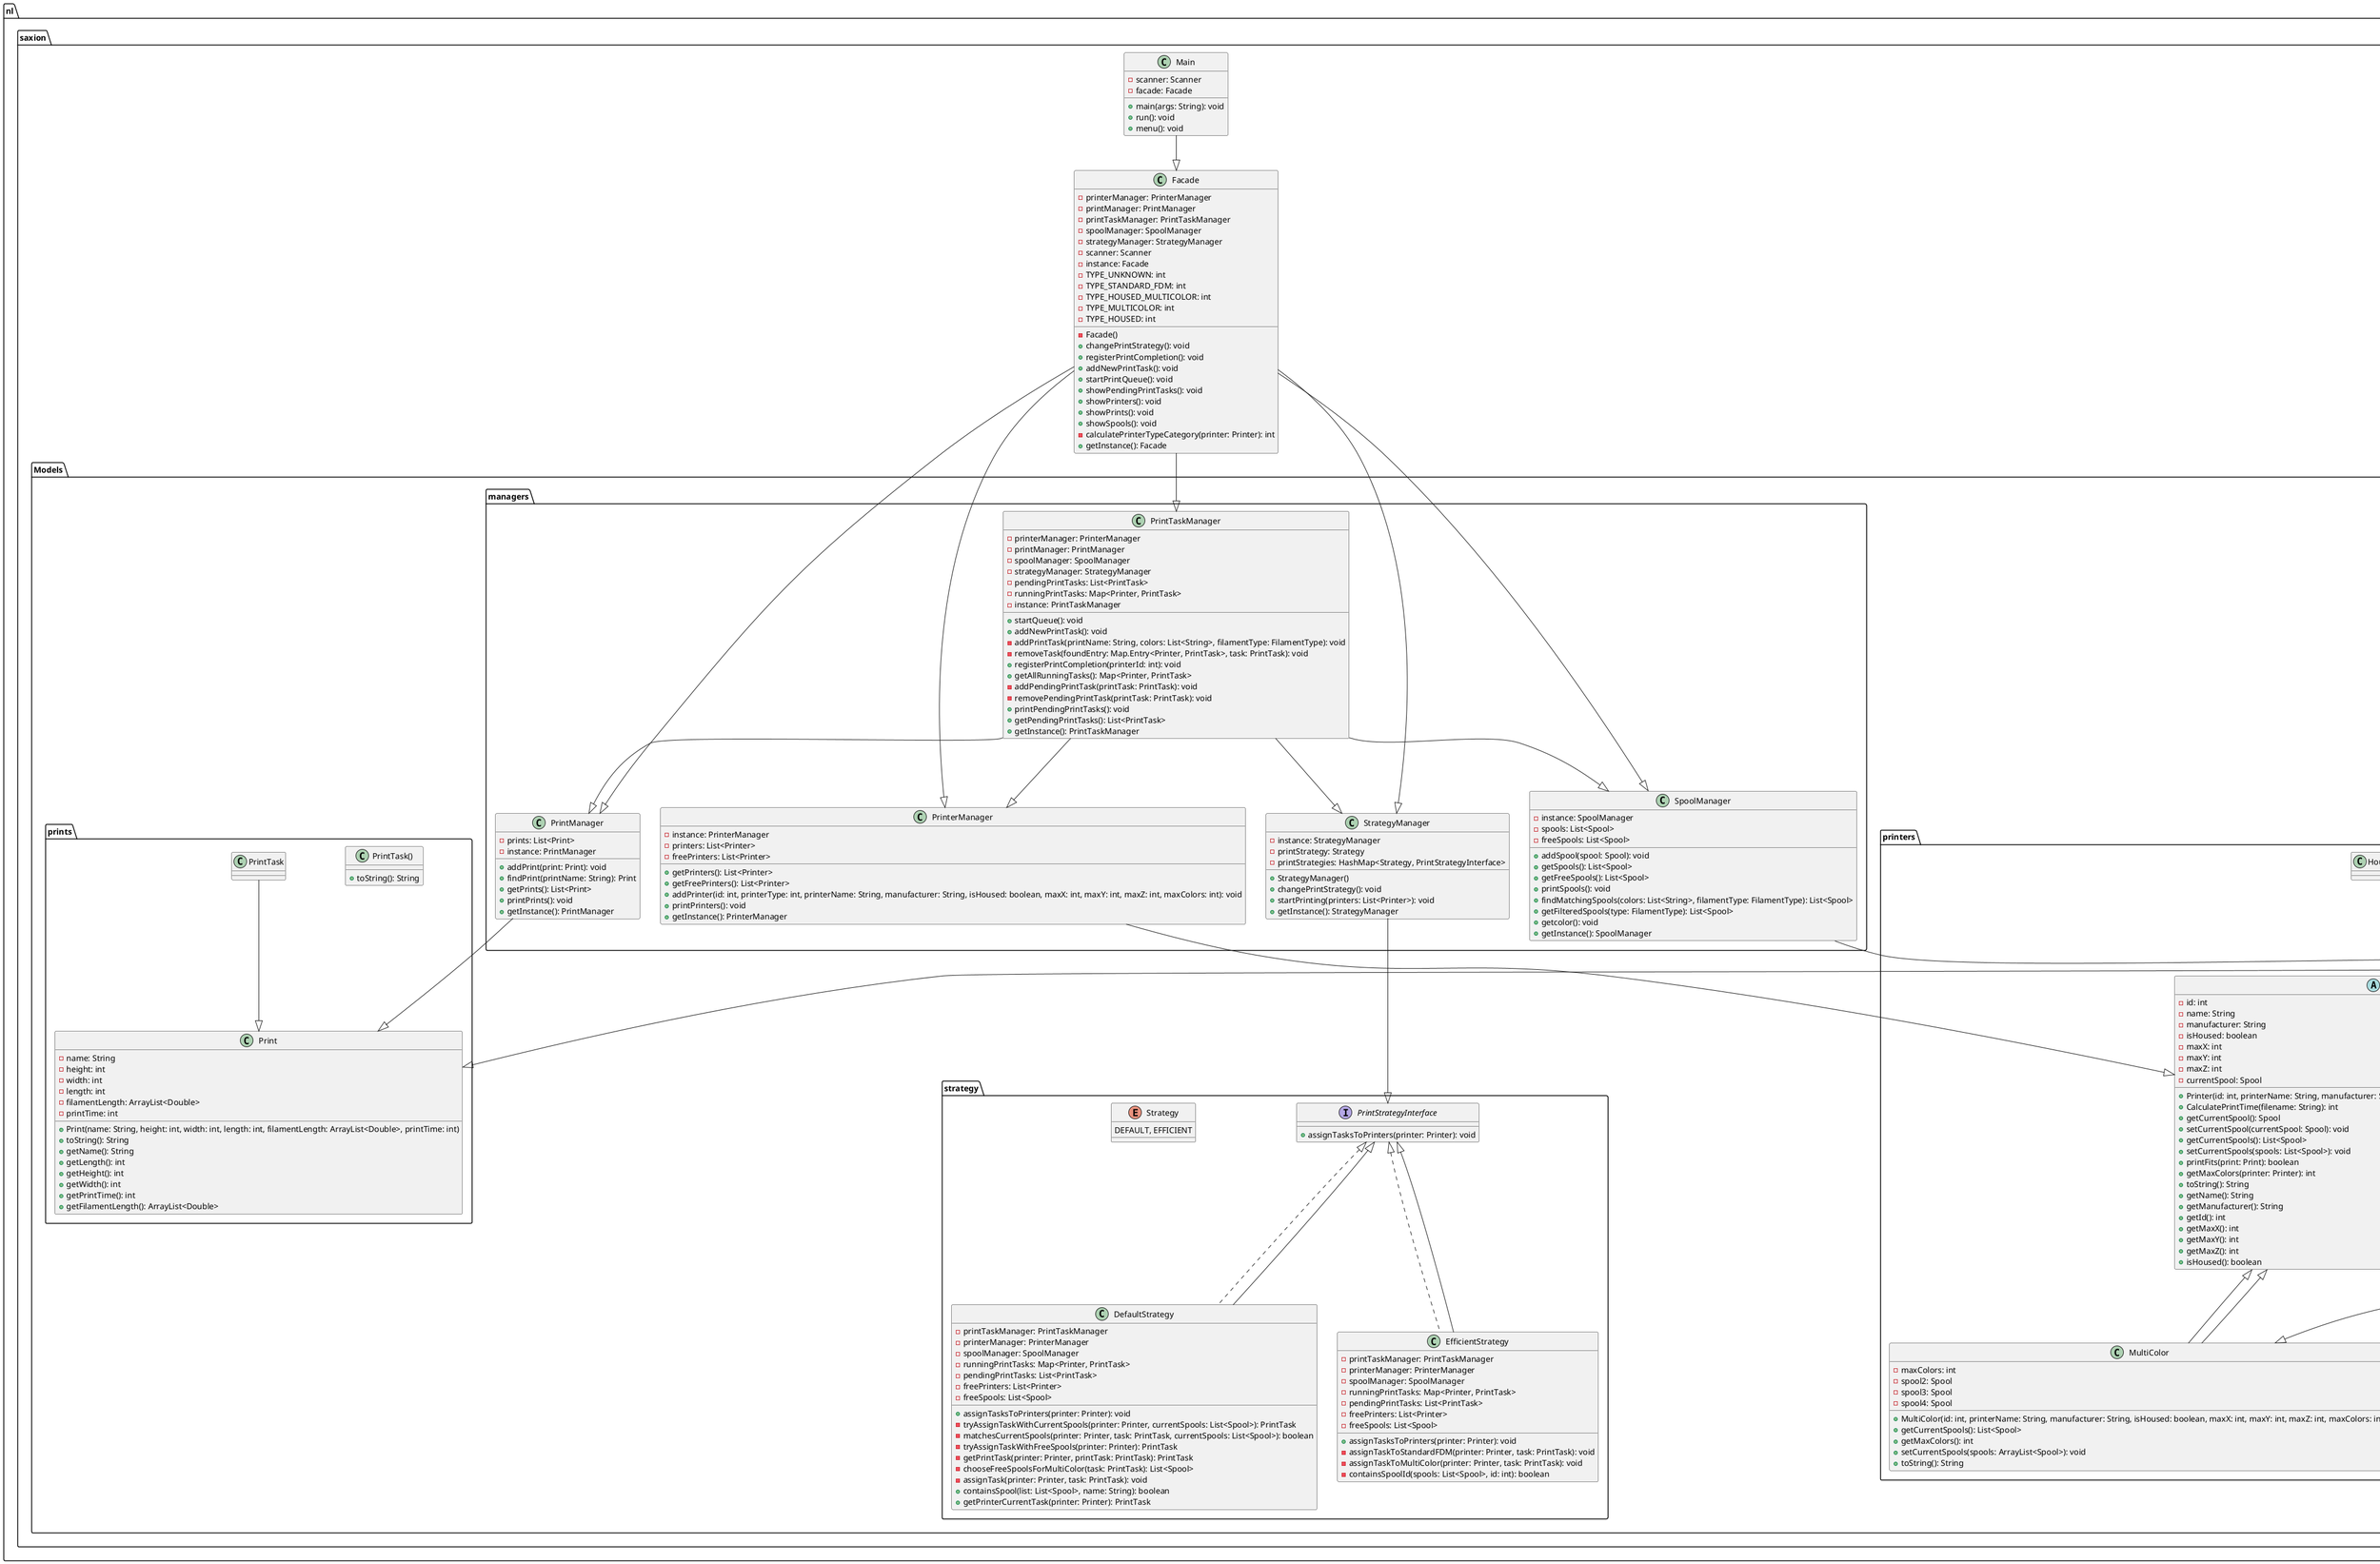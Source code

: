 @startuml

' Classes in the nl.saxion package
package nl.saxion {
    class Facade {
        -printerManager: PrinterManager
        -printManager: PrintManager
        -printTaskManager: PrintTaskManager
        -spoolManager: SpoolManager
        -strategyManager: StrategyManager
        -scanner: Scanner
        -instance: Facade
        -TYPE_UNKNOWN: int
        -TYPE_STANDARD_FDM: int
        -TYPE_HOUSED_MULTICOLOR: int
        -TYPE_MULTICOLOR: int
        -TYPE_HOUSED: int
        -Facade()
        +changePrintStrategy(): void
        +registerPrintCompletion(): void
        +addNewPrintTask(): void
        +startPrintQueue(): void
        +showPendingPrintTasks(): void
        +showPrinters(): void
        +showPrints(): void
        +showSpools(): void
        -calculatePrinterTypeCategory(printer: Printer): int
        +getInstance(): Facade
    }

    class Main {
        -scanner: Scanner
        -facade: Facade
        +main(args: String): void
        +run(): void
        +menu(): void
    }
}

' Classes in the nl.saxion.exceptions package
package nl.saxion.exceptions {
    class BadFileExtension extends RuntimeException {
        +BadFileExtension(message: String)
    }

    class BadPrinterType extends RuntimeException {
        +BadPrinterType(message: String)
    }

    class PrintError extends Exception {
        +PrintError(message: String)
    }
}

' Classes in the nl.saxion.Models.managers package
package nl.saxion.Models.managers {
    class PrinterManager {
        -instance: PrinterManager
        -printers: List<Printer>
        -freePrinters: List<Printer>
        +getPrinters(): List<Printer>
        +getFreePrinters(): List<Printer>
        +addPrinter(id: int, printerType: int, printerName: String, manufacturer: String, isHoused: boolean, maxX: int, maxY: int, maxZ: int, maxColors: int): void
        +printPrinters(): void
        +getInstance(): PrinterManager
    }

    class PrintManager {
        -prints: List<Print>
        -instance: PrintManager
        +addPrint(print: Print): void
        +findPrint(printName: String): Print
        +getPrints(): List<Print>
        +printPrints(): void
        +getInstance(): PrintManager
    }

    class PrintTaskManager {
        -printerManager: PrinterManager
        -printManager: PrintManager
        -spoolManager: SpoolManager
        -strategyManager: StrategyManager
        -pendingPrintTasks: List<PrintTask>
        -runningPrintTasks: Map<Printer, PrintTask>
        -instance: PrintTaskManager
        +startQueue(): void
        +addNewPrintTask(): void
        -addPrintTask(printName: String, colors: List<String>, filamentType: FilamentType): void
        -removeTask(foundEntry: Map.Entry<Printer, PrintTask>, task: PrintTask): void
        +registerPrintCompletion(printerId: int): void
        +getAllRunningTasks(): Map<Printer, PrintTask>
        -addPendingPrintTask(printTask: PrintTask): void
        -removePendingPrintTask(printTask: PrintTask): void
        +printPendingPrintTasks(): void
        +getPendingPrintTasks(): List<PrintTask>
        +getInstance(): PrintTaskManager
    }

    class SpoolManager {
        -instance: SpoolManager
        -spools: List<Spool>
        -freeSpools: List<Spool>
        +addSpool(spool: Spool): void
        +getSpools(): List<Spool>
        +getFreeSpools(): List<Spool>
        +printSpools(): void
        +findMatchingSpools(colors: List<String>, filamentType: FilamentType): List<Spool>
        +getFilteredSpools(type: FilamentType): List<Spool>
        +getcolor(): void
        +getInstance(): SpoolManager
    }

    class StrategyManager {
        -instance: StrategyManager
        -printStrategy: Strategy
        -printStrategies: HashMap<Strategy, PrintStrategyInterface>
        +StrategyManager()
        +changePrintStrategy(): void
        +startPrinting(printers: List<Printer>): void
        +getInstance(): StrategyManager
    }
}

' Classes in the nl.saxion.Models.printers package
package nl.saxion.Models.printers {
    abstract class Printer {
        -id: int
        -name: String
        -manufacturer: String
        -isHoused: boolean
        -maxX: int
        -maxY: int
        -maxZ: int
        -currentSpool: Spool
        +Printer(id: int, printerName: String, manufacturer: String, isHoused: boolean, maxX: int, maxY: int, maxZ: int)
        +CalculatePrintTime(filename: String): int
        +getCurrentSpool(): Spool
        +setCurrentSpool(currentSpool: Spool): void
        +getCurrentSpools(): List<Spool>
        +setCurrentSpools(spools: List<Spool>): void
        +printFits(print: Print): boolean
        +getMaxColors(printer: Printer): int
        +toString(): String
        +getName(): String
        +getManufacturer(): String
        +getId(): int
        +getMaxX(): int
        +getMaxY(): int
        +getMaxZ(): int
        +isHoused(): boolean
    }

    class MultiColor extends Printer {
        -maxColors: int
        -spool2: Spool
        -spool3: Spool
        -spool4: Spool
        +MultiColor(id: int, printerName: String, manufacturer: String, isHoused: boolean, maxX: int, maxY: int, maxZ: int, maxColors: int)
        +getCurrentSpools(): List<Spool>
        +getMaxColors(): int
        +setCurrentSpools(spools: ArrayList<Spool>): void
        +toString(): String
    }

    class StandardFDM extends Printer {
        +StandardFDM(id: int, printerName: String, manufacturer: String, isHoused: boolean, maxX: int, maxY: int, maxZ: int)
        +getCurrentSpools(): List<Spool>
        +toString(): String
    }
    'class HousedPrinter extends Printer
}

' Classes in the nl.saxion.Models.prints package
package nl.saxion.Models.prints {
    class Print {
        -name: String
        -height: int
        -width: int
        -length: int
        -filamentLength: ArrayList<Double>
        -printTime: int
        +Print(name: String, height: int, width: int, length: int, filamentLength: ArrayList<Double>, printTime: int)
        +toString(): String
        +getName(): String
        +getLength(): int
        +getHeight(): int
        +getWidth(): int
        +getPrintTime(): int
        +getFilamentLength(): ArrayList<Double>
    }

    class PrintTask() {
        +toString(): String
    }
}

' Classes in the nl.saxion.Models.spools package
package nl.saxion.Models.spools {
    enum FilamentType {
        PLA, PETG, ABS
        +fromTypeString(typeString: String): FilamentType
    }

    class Spool {
        -id: int
        -color: String
        -filamentType: FilamentType
        -length: double
        +Spool(id: int, color: String, filamentType: FilamentType, length: double)
        +getId(): int
        +getLength(): double
        +spoolMatch(color: String, type: FilamentType): boolean
        +reduceLength(byLength: double): void
        +getColor(): String
        +getFilamentType(): FilamentType
        +toString(): String
    }
}

' Classes in the nl.saxion.Models.strategy package
package nl.saxion.Models.strategy {
    interface PrintStrategyInterface {
        +assignTasksToPrinters(printer: Printer): void
    }

    class DefaultStrategy implements PrintStrategyInterface {
        -printTaskManager: PrintTaskManager
        -printerManager: PrinterManager
        -spoolManager: SpoolManager
        -runningPrintTasks: Map<Printer, PrintTask>
        -pendingPrintTasks: List<PrintTask>
        -freePrinters: List<Printer>
        -freeSpools: List<Spool>
        +assignTasksToPrinters(printer: Printer): void
        -tryAssignTaskWithCurrentSpools(printer: Printer, currentSpools: List<Spool>): PrintTask
        -matchesCurrentSpools(printer: Printer, task: PrintTask, currentSpools: List<Spool>): boolean
        -tryAssignTaskWithFreeSpools(printer: Printer): PrintTask
        -getPrintTask(printer: Printer, printTask: PrintTask): PrintTask
        -chooseFreeSpoolsForMultiColor(task: PrintTask): List<Spool>
        -assignTask(printer: Printer, task: PrintTask): void
        +containsSpool(list: List<Spool>, name: String): boolean
        +getPrinterCurrentTask(printer: Printer): PrintTask
    }

    class EfficientStrategy implements PrintStrategyInterface {
        -printTaskManager: PrintTaskManager
        -printerManager: PrinterManager
        -spoolManager: SpoolManager
        -runningPrintTasks: Map<Printer, PrintTask>
        -pendingPrintTasks: List<PrintTask>
        -freePrinters: List<Printer>
        -freeSpools: List<Spool>
        +assignTasksToPrinters(printer: Printer): void
        -assignTaskToStandardFDM(printer: Printer, task: PrintTask): void
        -assignTaskToMultiColor(printer: Printer, task: PrintTask): void
        -containsSpoolId(spools: List<Spool>, id: int): boolean
    }

    enum Strategy {
        DEFAULT, EFFICIENT
    }
}

' Classes in the nl.saxion.utils package
package nl.saxion.utils {
    class NumberInput {
        +numberInput(min: int, max: int): int
    }

    class PrinterFactory {
         +createPrinterByType(id: int, type: int, name: String, manufacturer: String, isHoused: boolean, maxX: int, maxY: int, maxZ: int, maxColors: int): Printer
        -getPrinterType(type: int, maxColors: int): String
    }
}

' Classes in the nl.saxion.utils.readers package
package nl.saxion.utils.readers {
    interface FileReader {
        +readFile(filePath: String): JSONArray
    }

    class CSVAdapter implements FileReader {
        +readFile(filePath: String): JSONArray
    }

    class Reader {
        -printerFactory: PrinterFactory
        +readPrintsFromFile(filePath: String): ArrayList<Print>
        +readPrintersFromFile(filePath: String): ArrayList<Printer>
        +readSpoolsFromFile(filePath: String): ArrayList<Spool>
        -readSpoolsFromJsonFile(filePath: String): ArrayList<Spool>
        -readSpoolsFromCsvFile(filePath: String): ArrayList<Spool>
        -parsePrinter(printerJson: JSONObject): Printer
        -parsePrint(p: JSONObject): Print
        -parseSpool(spoolJson: JSONObject): Spool
        -parseInt(value: Object): int
    }
}

' Relationships
nl.saxion.Facade --|> nl.saxion.Models.managers.PrinterManager
nl.saxion.Facade --|> nl.saxion.Models.managers.PrintManager
nl.saxion.Facade --|> nl.saxion.Models.managers.PrintTaskManager
nl.saxion.Facade --|> nl.saxion.Models.managers.SpoolManager
nl.saxion.Facade --|> nl.saxion.Models.managers.StrategyManager
nl.saxion.Main --|> nl.saxion.Facade

nl.saxion.Models.managers.PrinterManager --|> nl.saxion.Models.printers.Printer
nl.saxion.Models.managers.PrintManager --|> nl.saxion.Models.prints.Print
nl.saxion.Models.managers.PrintTaskManager --|> nl.saxion.Models.managers.PrinterManager
nl.saxion.Models.managers.PrintTaskManager --|> nl.saxion.Models.managers.PrintManager
nl.saxion.Models.managers.PrintTaskManager --|> nl.saxion.Models.managers.SpoolManager
nl.saxion.Models.managers.PrintTaskManager --|> nl.saxion.Models.managers.StrategyManager
nl.saxion.Models.managers.SpoolManager --|> nl.saxion.Models.spools.Spool
nl.saxion.Models.managers.StrategyManager --|> nl.saxion.Models.strategy.PrintStrategyInterface

nl.saxion.Models.printers.MultiColor --|> nl.saxion.Models.printers.Printer
nl.saxion.Models.printers.StandardFDM --|> nl.saxion.Models.printers.Printer
nl.saxion.Models.printers.HousedPrinter --|> nl.saxion.Models.printers.Printer

nl.saxion.Models.prints.PrintTask --|> nl.saxion.Models.prints.Print
nl.saxion.Models.spools.Spool --|> nl.saxion.Models.spools.FilamentType

nl.saxion.Models.strategy.DefaultStrategy --|> nl.saxion.Models.strategy.PrintStrategyInterface
nl.saxion.Models.strategy.EfficientStrategy --|> nl.saxion.Models.strategy.PrintStrategyInterface

nl.saxion.utils.PrinterFactory --|> nl.saxion.Models.printers.StandardFDM
nl.saxion.utils.PrinterFactory --|> nl.saxion.Models.printers.MultiColor

nl.saxion.utils.readers.CSVAdapter --|> nl.saxion.utils.readers.FileReader
nl.saxion.utils.readers.Reader --|> nl.saxion.utils.PrinterFactory
nl.saxion.utils.readers.Reader --|> nl.saxion.Models.spools.FilamentType
nl.saxion.utils.readers.Reader --|> nl.saxion.Models.prints.Print
nl.saxion.utils.readers.Reader --|> nl.saxion.Models.printers.Printer
nl.saxion.utils.readers.Reader --|> nl.saxion.Models.spools.Spool

@enduml